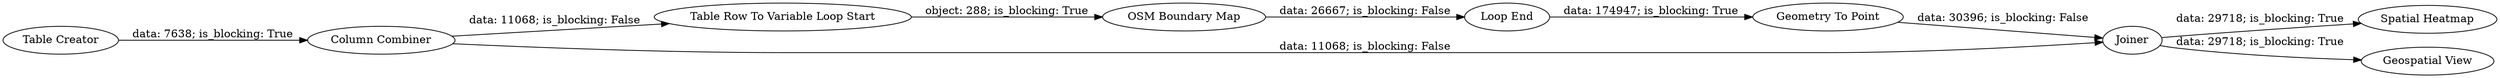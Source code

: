 digraph {
	"925893925124183597_1884" [label="Geometry To Point"]
	"925893925124183597_1886" [label="Column Combiner"]
	"925893925124183597_1882" [label="Loop End"]
	"925893925124183597_1883" [label="Table Creator"]
	"925893925124183597_1890" [label="Spatial Heatmap"]
	"925893925124183597_1880" [label="Table Row To Variable Loop Start"]
	"925893925124183597_1881" [label="OSM Boundary Map"]
	"925893925124183597_1887" [label=Joiner]
	"925893925124183597_1885" [label="Geospatial View"]
	"925893925124183597_1886" -> "925893925124183597_1880" [label="data: 11068; is_blocking: False"]
	"925893925124183597_1887" -> "925893925124183597_1885" [label="data: 29718; is_blocking: True"]
	"925893925124183597_1880" -> "925893925124183597_1881" [label="object: 288; is_blocking: True"]
	"925893925124183597_1887" -> "925893925124183597_1890" [label="data: 29718; is_blocking: True"]
	"925893925124183597_1881" -> "925893925124183597_1882" [label="data: 26667; is_blocking: False"]
	"925893925124183597_1883" -> "925893925124183597_1886" [label="data: 7638; is_blocking: True"]
	"925893925124183597_1884" -> "925893925124183597_1887" [label="data: 30396; is_blocking: False"]
	"925893925124183597_1882" -> "925893925124183597_1884" [label="data: 174947; is_blocking: True"]
	"925893925124183597_1886" -> "925893925124183597_1887" [label="data: 11068; is_blocking: False"]
	rankdir=LR
}

